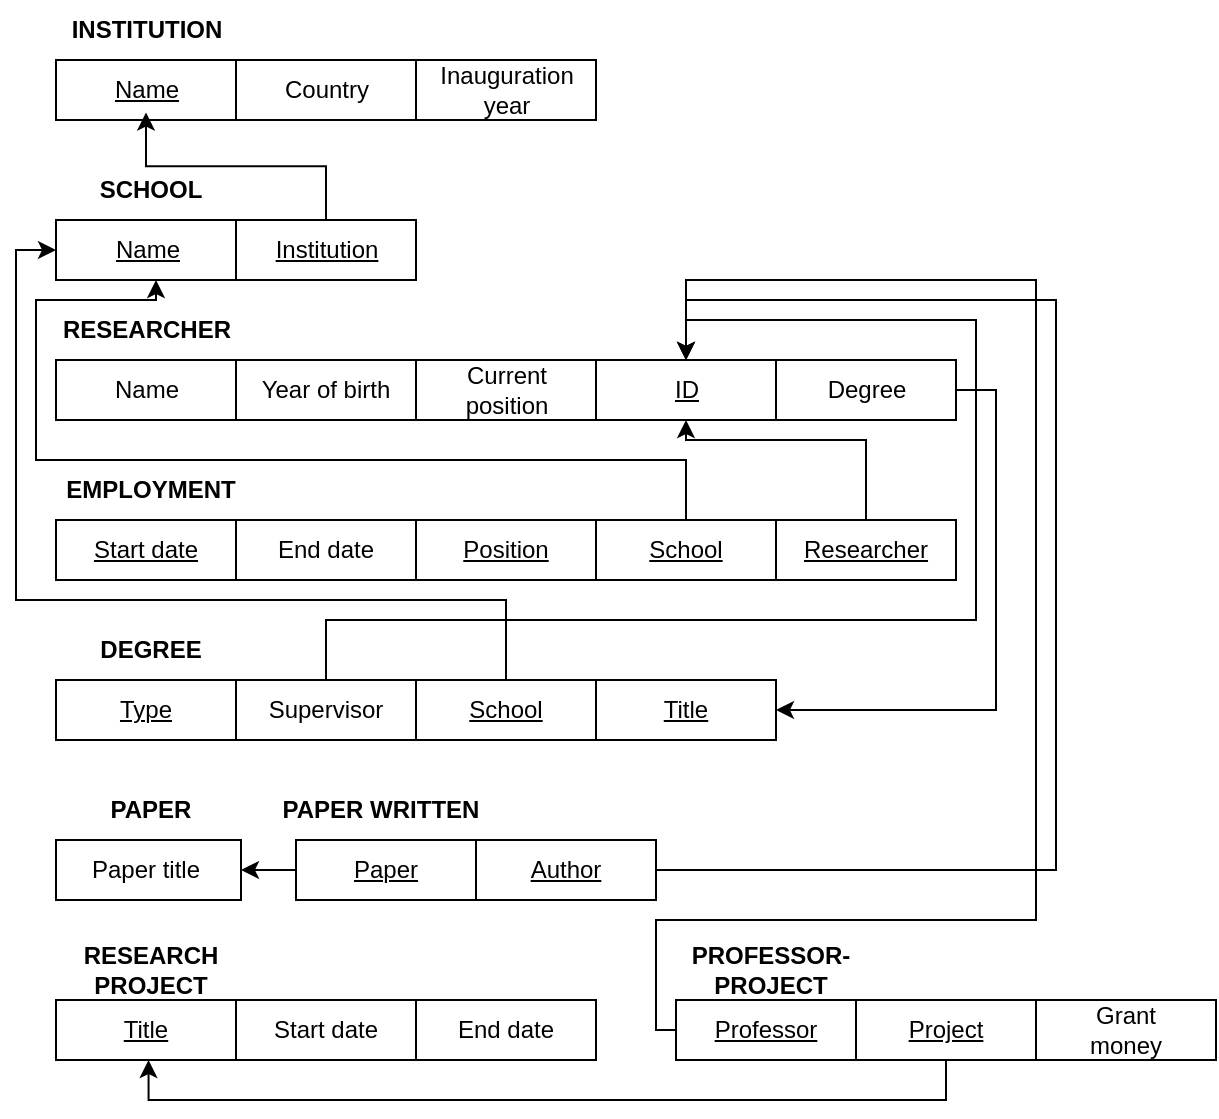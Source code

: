 <mxfile version="16.4.2" type="device"><diagram id="_RidITFOAWasYFkP9bTv" name="Page-1"><mxGraphModel dx="806" dy="637" grid="1" gridSize="10" guides="1" tooltips="1" connect="1" arrows="1" fold="1" page="1" pageScale="1" pageWidth="827" pageHeight="1169" math="0" shadow="0"><root><mxCell id="0"/><mxCell id="1" parent="0"/><mxCell id="AV5qrMUEDfB4HR9doWFi-16" value="" style="group;fontStyle=0" vertex="1" connectable="0" parent="1"><mxGeometry x="40" y="50" width="90" height="30" as="geometry"/></mxCell><mxCell id="AV5qrMUEDfB4HR9doWFi-14" value="" style="rounded=0;whiteSpace=wrap;html=1;" vertex="1" parent="AV5qrMUEDfB4HR9doWFi-16"><mxGeometry width="90" height="30" as="geometry"/></mxCell><mxCell id="AV5qrMUEDfB4HR9doWFi-15" value="&lt;u&gt;Name&lt;/u&gt;" style="text;html=1;strokeColor=none;fillColor=none;align=center;verticalAlign=middle;whiteSpace=wrap;rounded=0;" vertex="1" parent="AV5qrMUEDfB4HR9doWFi-16"><mxGeometry x="22.5" y="3.75" width="45" height="22.5" as="geometry"/></mxCell><mxCell id="AV5qrMUEDfB4HR9doWFi-17" value="&lt;b&gt;INSTITUTION&lt;/b&gt;" style="text;html=1;strokeColor=none;fillColor=none;align=center;verticalAlign=middle;whiteSpace=wrap;rounded=0;" vertex="1" parent="1"><mxGeometry x="37.5" y="20" width="95" height="30" as="geometry"/></mxCell><mxCell id="AV5qrMUEDfB4HR9doWFi-18" value="" style="group" vertex="1" connectable="0" parent="1"><mxGeometry x="220" y="50" width="90" height="30" as="geometry"/></mxCell><mxCell id="AV5qrMUEDfB4HR9doWFi-19" value="" style="rounded=0;whiteSpace=wrap;html=1;" vertex="1" parent="AV5qrMUEDfB4HR9doWFi-18"><mxGeometry width="90" height="30" as="geometry"/></mxCell><mxCell id="AV5qrMUEDfB4HR9doWFi-20" value="Inauguration year" style="text;html=1;strokeColor=none;fillColor=none;align=center;verticalAlign=middle;whiteSpace=wrap;rounded=0;" vertex="1" parent="AV5qrMUEDfB4HR9doWFi-18"><mxGeometry x="22.5" y="3.75" width="45" height="22.5" as="geometry"/></mxCell><mxCell id="AV5qrMUEDfB4HR9doWFi-22" value="" style="group" vertex="1" connectable="0" parent="1"><mxGeometry x="130" y="50" width="90" height="30" as="geometry"/></mxCell><mxCell id="AV5qrMUEDfB4HR9doWFi-23" value="" style="rounded=0;whiteSpace=wrap;html=1;" vertex="1" parent="AV5qrMUEDfB4HR9doWFi-22"><mxGeometry width="90" height="30" as="geometry"/></mxCell><mxCell id="AV5qrMUEDfB4HR9doWFi-24" value="Country" style="text;html=1;strokeColor=none;fillColor=none;align=center;verticalAlign=middle;whiteSpace=wrap;rounded=0;" vertex="1" parent="AV5qrMUEDfB4HR9doWFi-22"><mxGeometry x="22.5" y="3.75" width="45" height="22.5" as="geometry"/></mxCell><mxCell id="AV5qrMUEDfB4HR9doWFi-25" value="" style="group" vertex="1" connectable="0" parent="1"><mxGeometry x="40" y="130" width="92.5" height="30" as="geometry"/></mxCell><mxCell id="AV5qrMUEDfB4HR9doWFi-26" value="" style="rounded=0;whiteSpace=wrap;html=1;" vertex="1" parent="AV5qrMUEDfB4HR9doWFi-25"><mxGeometry width="92.5" height="30" as="geometry"/></mxCell><mxCell id="AV5qrMUEDfB4HR9doWFi-27" value="&lt;u&gt;Name&lt;/u&gt;" style="text;html=1;strokeColor=none;fillColor=none;align=center;verticalAlign=middle;whiteSpace=wrap;rounded=0;" vertex="1" parent="AV5qrMUEDfB4HR9doWFi-25"><mxGeometry x="23.125" y="3.75" width="46.25" height="22.5" as="geometry"/></mxCell><mxCell id="AV5qrMUEDfB4HR9doWFi-28" value="&lt;b&gt;SCHOOL&lt;/b&gt;" style="text;html=1;strokeColor=none;fillColor=none;align=center;verticalAlign=middle;whiteSpace=wrap;rounded=0;" vertex="1" parent="1"><mxGeometry x="40" y="100" width="95" height="30" as="geometry"/></mxCell><mxCell id="AV5qrMUEDfB4HR9doWFi-29" value="" style="group" vertex="1" connectable="0" parent="1"><mxGeometry x="130" y="130" width="90" height="30" as="geometry"/></mxCell><mxCell id="AV5qrMUEDfB4HR9doWFi-30" value="" style="rounded=0;whiteSpace=wrap;html=1;" vertex="1" parent="AV5qrMUEDfB4HR9doWFi-29"><mxGeometry width="90.0" height="30" as="geometry"/></mxCell><mxCell id="AV5qrMUEDfB4HR9doWFi-31" value="&lt;u&gt;Institution&lt;/u&gt;" style="text;html=1;strokeColor=none;fillColor=none;align=center;verticalAlign=middle;whiteSpace=wrap;rounded=0;" vertex="1" parent="AV5qrMUEDfB4HR9doWFi-29"><mxGeometry x="22.5" y="3.75" width="45.0" height="22.5" as="geometry"/></mxCell><mxCell id="AV5qrMUEDfB4HR9doWFi-34" style="edgeStyle=orthogonalEdgeStyle;rounded=0;orthogonalLoop=1;jettySize=auto;html=1;exitX=0.5;exitY=0;exitDx=0;exitDy=0;entryX=0.5;entryY=1;entryDx=0;entryDy=0;" edge="1" parent="1" source="AV5qrMUEDfB4HR9doWFi-30" target="AV5qrMUEDfB4HR9doWFi-15"><mxGeometry relative="1" as="geometry"/></mxCell><mxCell id="AV5qrMUEDfB4HR9doWFi-35" value="a" style="group;fontStyle=0" vertex="1" connectable="0" parent="1"><mxGeometry x="40" y="200" width="90" height="30" as="geometry"/></mxCell><mxCell id="AV5qrMUEDfB4HR9doWFi-36" value="" style="rounded=0;whiteSpace=wrap;html=1;" vertex="1" parent="AV5qrMUEDfB4HR9doWFi-35"><mxGeometry width="90" height="30" as="geometry"/></mxCell><mxCell id="AV5qrMUEDfB4HR9doWFi-37" value="Name" style="text;html=1;strokeColor=none;fillColor=none;align=center;verticalAlign=middle;whiteSpace=wrap;rounded=0;" vertex="1" parent="AV5qrMUEDfB4HR9doWFi-35"><mxGeometry x="22.5" y="3.75" width="45" height="22.5" as="geometry"/></mxCell><mxCell id="AV5qrMUEDfB4HR9doWFi-38" value="&lt;b&gt;RESEARCHER&lt;/b&gt;" style="text;html=1;strokeColor=none;fillColor=none;align=center;verticalAlign=middle;whiteSpace=wrap;rounded=0;" vertex="1" parent="1"><mxGeometry x="37.5" y="170" width="95" height="30" as="geometry"/></mxCell><mxCell id="AV5qrMUEDfB4HR9doWFi-39" value="" style="group" vertex="1" connectable="0" parent="1"><mxGeometry x="220" y="200" width="90" height="30" as="geometry"/></mxCell><mxCell id="AV5qrMUEDfB4HR9doWFi-40" value="" style="rounded=0;whiteSpace=wrap;html=1;" vertex="1" parent="AV5qrMUEDfB4HR9doWFi-39"><mxGeometry width="90" height="30" as="geometry"/></mxCell><mxCell id="AV5qrMUEDfB4HR9doWFi-41" value="Current position" style="text;html=1;strokeColor=none;fillColor=none;align=center;verticalAlign=middle;whiteSpace=wrap;rounded=0;" vertex="1" parent="AV5qrMUEDfB4HR9doWFi-39"><mxGeometry x="22.5" y="3.75" width="45" height="22.5" as="geometry"/></mxCell><mxCell id="AV5qrMUEDfB4HR9doWFi-42" value="" style="group" vertex="1" connectable="0" parent="1"><mxGeometry x="130" y="200" width="90" height="30" as="geometry"/></mxCell><mxCell id="AV5qrMUEDfB4HR9doWFi-43" value="" style="rounded=0;whiteSpace=wrap;html=1;" vertex="1" parent="AV5qrMUEDfB4HR9doWFi-42"><mxGeometry width="90" height="30" as="geometry"/></mxCell><mxCell id="AV5qrMUEDfB4HR9doWFi-44" value="Year of birth" style="text;html=1;strokeColor=none;fillColor=none;align=center;verticalAlign=middle;whiteSpace=wrap;rounded=0;" vertex="1" parent="AV5qrMUEDfB4HR9doWFi-42"><mxGeometry x="10" y="3.75" width="70" height="22.5" as="geometry"/></mxCell><mxCell id="AV5qrMUEDfB4HR9doWFi-55" value="" style="group" vertex="1" connectable="0" parent="1"><mxGeometry x="40" y="280" width="92.5" height="30" as="geometry"/></mxCell><mxCell id="AV5qrMUEDfB4HR9doWFi-56" value="" style="rounded=0;whiteSpace=wrap;html=1;" vertex="1" parent="AV5qrMUEDfB4HR9doWFi-55"><mxGeometry width="92.5" height="30" as="geometry"/></mxCell><mxCell id="AV5qrMUEDfB4HR9doWFi-57" value="&lt;u&gt;Start date&lt;/u&gt;" style="text;html=1;strokeColor=none;fillColor=none;align=center;verticalAlign=middle;whiteSpace=wrap;rounded=0;" vertex="1" parent="AV5qrMUEDfB4HR9doWFi-55"><mxGeometry x="10" y="3.75" width="70" height="22.5" as="geometry"/></mxCell><mxCell id="AV5qrMUEDfB4HR9doWFi-58" value="&lt;b&gt;EMPLOYMENT&lt;/b&gt;" style="text;html=1;strokeColor=none;fillColor=none;align=center;verticalAlign=middle;whiteSpace=wrap;rounded=0;" vertex="1" parent="1"><mxGeometry x="40" y="250" width="95" height="30" as="geometry"/></mxCell><mxCell id="AV5qrMUEDfB4HR9doWFi-59" value="" style="group" vertex="1" connectable="0" parent="1"><mxGeometry x="130" y="280" width="90" height="30" as="geometry"/></mxCell><mxCell id="AV5qrMUEDfB4HR9doWFi-60" value="" style="rounded=0;whiteSpace=wrap;html=1;" vertex="1" parent="AV5qrMUEDfB4HR9doWFi-59"><mxGeometry width="90.0" height="30" as="geometry"/></mxCell><mxCell id="AV5qrMUEDfB4HR9doWFi-61" value="End date" style="text;html=1;strokeColor=none;fillColor=none;align=center;verticalAlign=middle;whiteSpace=wrap;rounded=0;" vertex="1" parent="AV5qrMUEDfB4HR9doWFi-59"><mxGeometry x="10" y="3.75" width="70" height="22.5" as="geometry"/></mxCell><mxCell id="AV5qrMUEDfB4HR9doWFi-62" value="" style="group" vertex="1" connectable="0" parent="1"><mxGeometry x="310" y="200" width="90" height="30" as="geometry"/></mxCell><mxCell id="AV5qrMUEDfB4HR9doWFi-63" value="" style="rounded=0;whiteSpace=wrap;html=1;" vertex="1" parent="AV5qrMUEDfB4HR9doWFi-62"><mxGeometry width="90" height="30" as="geometry"/></mxCell><mxCell id="AV5qrMUEDfB4HR9doWFi-64" value="&lt;u&gt;ID&lt;/u&gt;" style="text;html=1;strokeColor=none;fillColor=none;align=center;verticalAlign=middle;whiteSpace=wrap;rounded=0;" vertex="1" parent="AV5qrMUEDfB4HR9doWFi-62"><mxGeometry x="22.5" y="3.75" width="45" height="22.5" as="geometry"/></mxCell><mxCell id="AV5qrMUEDfB4HR9doWFi-65" value="" style="group" vertex="1" connectable="0" parent="1"><mxGeometry x="220" y="280" width="90" height="30" as="geometry"/></mxCell><mxCell id="AV5qrMUEDfB4HR9doWFi-66" value="" style="rounded=0;whiteSpace=wrap;html=1;" vertex="1" parent="AV5qrMUEDfB4HR9doWFi-65"><mxGeometry width="90.0" height="30" as="geometry"/></mxCell><mxCell id="AV5qrMUEDfB4HR9doWFi-67" value="&lt;u&gt;Position&lt;/u&gt;" style="text;html=1;strokeColor=none;fillColor=none;align=center;verticalAlign=middle;whiteSpace=wrap;rounded=0;" vertex="1" parent="AV5qrMUEDfB4HR9doWFi-65"><mxGeometry x="10" y="3.75" width="70" height="22.5" as="geometry"/></mxCell><mxCell id="AV5qrMUEDfB4HR9doWFi-68" value="" style="group" vertex="1" connectable="0" parent="1"><mxGeometry x="310" y="280" width="90" height="30" as="geometry"/></mxCell><mxCell id="AV5qrMUEDfB4HR9doWFi-69" value="" style="rounded=0;whiteSpace=wrap;html=1;" vertex="1" parent="AV5qrMUEDfB4HR9doWFi-68"><mxGeometry width="90.0" height="30" as="geometry"/></mxCell><mxCell id="AV5qrMUEDfB4HR9doWFi-70" value="&lt;u&gt;School&lt;/u&gt;" style="text;html=1;strokeColor=none;fillColor=none;align=center;verticalAlign=middle;whiteSpace=wrap;rounded=0;" vertex="1" parent="AV5qrMUEDfB4HR9doWFi-68"><mxGeometry x="10" y="3.75" width="70" height="22.5" as="geometry"/></mxCell><mxCell id="AV5qrMUEDfB4HR9doWFi-72" style="edgeStyle=orthogonalEdgeStyle;rounded=0;orthogonalLoop=1;jettySize=auto;html=1;exitX=0.5;exitY=0;exitDx=0;exitDy=0;" edge="1" parent="1" source="AV5qrMUEDfB4HR9doWFi-69"><mxGeometry relative="1" as="geometry"><mxPoint x="90" y="160" as="targetPoint"/><Array as="points"><mxPoint x="355" y="250"/><mxPoint x="30" y="250"/><mxPoint x="30" y="170"/><mxPoint x="90" y="170"/></Array></mxGeometry></mxCell><mxCell id="AV5qrMUEDfB4HR9doWFi-73" value="" style="group" vertex="1" connectable="0" parent="1"><mxGeometry x="400" y="280" width="90" height="30" as="geometry"/></mxCell><mxCell id="AV5qrMUEDfB4HR9doWFi-74" value="" style="rounded=0;whiteSpace=wrap;html=1;" vertex="1" parent="AV5qrMUEDfB4HR9doWFi-73"><mxGeometry width="90.0" height="30" as="geometry"/></mxCell><mxCell id="AV5qrMUEDfB4HR9doWFi-75" value="&lt;u&gt;Researcher&lt;/u&gt;" style="text;html=1;strokeColor=none;fillColor=none;align=center;verticalAlign=middle;whiteSpace=wrap;rounded=0;" vertex="1" parent="AV5qrMUEDfB4HR9doWFi-73"><mxGeometry x="10" y="3.75" width="70" height="22.5" as="geometry"/></mxCell><mxCell id="AV5qrMUEDfB4HR9doWFi-78" style="edgeStyle=orthogonalEdgeStyle;rounded=0;orthogonalLoop=1;jettySize=auto;html=1;entryX=0.5;entryY=1;entryDx=0;entryDy=0;" edge="1" parent="1" source="AV5qrMUEDfB4HR9doWFi-74" target="AV5qrMUEDfB4HR9doWFi-63"><mxGeometry relative="1" as="geometry"><Array as="points"><mxPoint x="445" y="240"/><mxPoint x="355" y="240"/></Array></mxGeometry></mxCell><mxCell id="AV5qrMUEDfB4HR9doWFi-79" value="" style="group" vertex="1" connectable="0" parent="1"><mxGeometry x="40" y="360" width="92.5" height="30" as="geometry"/></mxCell><mxCell id="AV5qrMUEDfB4HR9doWFi-80" value="" style="rounded=0;whiteSpace=wrap;html=1;" vertex="1" parent="AV5qrMUEDfB4HR9doWFi-79"><mxGeometry width="92.5" height="30" as="geometry"/></mxCell><mxCell id="AV5qrMUEDfB4HR9doWFi-81" value="&lt;u&gt;Type&lt;/u&gt;" style="text;html=1;strokeColor=none;fillColor=none;align=center;verticalAlign=middle;whiteSpace=wrap;rounded=0;" vertex="1" parent="AV5qrMUEDfB4HR9doWFi-79"><mxGeometry x="10" y="3.75" width="70" height="22.5" as="geometry"/></mxCell><mxCell id="AV5qrMUEDfB4HR9doWFi-82" value="&lt;b&gt;DEGREE&lt;/b&gt;" style="text;html=1;strokeColor=none;fillColor=none;align=center;verticalAlign=middle;whiteSpace=wrap;rounded=0;" vertex="1" parent="1"><mxGeometry x="40" y="330" width="95" height="30" as="geometry"/></mxCell><mxCell id="AV5qrMUEDfB4HR9doWFi-83" value="" style="group" vertex="1" connectable="0" parent="1"><mxGeometry x="130" y="360" width="90" height="30" as="geometry"/></mxCell><mxCell id="AV5qrMUEDfB4HR9doWFi-84" value="" style="rounded=0;whiteSpace=wrap;html=1;" vertex="1" parent="AV5qrMUEDfB4HR9doWFi-83"><mxGeometry width="90.0" height="30" as="geometry"/></mxCell><mxCell id="AV5qrMUEDfB4HR9doWFi-85" value="Supervisor" style="text;html=1;strokeColor=none;fillColor=none;align=center;verticalAlign=middle;whiteSpace=wrap;rounded=0;" vertex="1" parent="AV5qrMUEDfB4HR9doWFi-83"><mxGeometry x="10" y="3.75" width="70" height="22.5" as="geometry"/></mxCell><mxCell id="AV5qrMUEDfB4HR9doWFi-86" value="" style="group" vertex="1" connectable="0" parent="1"><mxGeometry x="220" y="360" width="90" height="30" as="geometry"/></mxCell><mxCell id="AV5qrMUEDfB4HR9doWFi-87" value="" style="rounded=0;whiteSpace=wrap;html=1;" vertex="1" parent="AV5qrMUEDfB4HR9doWFi-86"><mxGeometry width="90.0" height="30" as="geometry"/></mxCell><mxCell id="AV5qrMUEDfB4HR9doWFi-88" value="&lt;u&gt;School&lt;/u&gt;" style="text;html=1;strokeColor=none;fillColor=none;align=center;verticalAlign=middle;whiteSpace=wrap;rounded=0;" vertex="1" parent="AV5qrMUEDfB4HR9doWFi-86"><mxGeometry x="10" y="3.75" width="70" height="22.5" as="geometry"/></mxCell><mxCell id="AV5qrMUEDfB4HR9doWFi-89" value="" style="group" vertex="1" connectable="0" parent="1"><mxGeometry x="310" y="360" width="90" height="30" as="geometry"/></mxCell><mxCell id="AV5qrMUEDfB4HR9doWFi-90" value="" style="rounded=0;whiteSpace=wrap;html=1;" vertex="1" parent="AV5qrMUEDfB4HR9doWFi-89"><mxGeometry width="90.0" height="30" as="geometry"/></mxCell><mxCell id="AV5qrMUEDfB4HR9doWFi-91" value="&lt;u&gt;Title&lt;/u&gt;" style="text;html=1;strokeColor=none;fillColor=none;align=center;verticalAlign=middle;whiteSpace=wrap;rounded=0;" vertex="1" parent="AV5qrMUEDfB4HR9doWFi-89"><mxGeometry x="10" y="3.75" width="70" height="22.5" as="geometry"/></mxCell><mxCell id="AV5qrMUEDfB4HR9doWFi-92" style="edgeStyle=orthogonalEdgeStyle;rounded=0;orthogonalLoop=1;jettySize=auto;html=1;exitX=0.5;exitY=0;exitDx=0;exitDy=0;entryX=0.5;entryY=0;entryDx=0;entryDy=0;" edge="1" parent="1" source="AV5qrMUEDfB4HR9doWFi-84" target="AV5qrMUEDfB4HR9doWFi-63"><mxGeometry relative="1" as="geometry"><Array as="points"><mxPoint x="175" y="330"/><mxPoint x="500" y="330"/><mxPoint x="500" y="180"/><mxPoint x="355" y="180"/></Array></mxGeometry></mxCell><mxCell id="AV5qrMUEDfB4HR9doWFi-93" style="edgeStyle=orthogonalEdgeStyle;rounded=0;orthogonalLoop=1;jettySize=auto;html=1;exitX=0.5;exitY=0;exitDx=0;exitDy=0;entryX=0;entryY=0.5;entryDx=0;entryDy=0;" edge="1" parent="1" source="AV5qrMUEDfB4HR9doWFi-87" target="AV5qrMUEDfB4HR9doWFi-26"><mxGeometry relative="1" as="geometry"><Array as="points"><mxPoint x="265" y="320"/><mxPoint x="20" y="320"/><mxPoint x="20" y="145"/></Array></mxGeometry></mxCell><mxCell id="AV5qrMUEDfB4HR9doWFi-94" value="" style="group" vertex="1" connectable="0" parent="1"><mxGeometry x="400" y="200" width="90" height="30" as="geometry"/></mxCell><mxCell id="AV5qrMUEDfB4HR9doWFi-95" value="" style="rounded=0;whiteSpace=wrap;html=1;" vertex="1" parent="AV5qrMUEDfB4HR9doWFi-94"><mxGeometry width="90" height="30" as="geometry"/></mxCell><mxCell id="AV5qrMUEDfB4HR9doWFi-96" value="Degree" style="text;html=1;strokeColor=none;fillColor=none;align=center;verticalAlign=middle;whiteSpace=wrap;rounded=0;" vertex="1" parent="AV5qrMUEDfB4HR9doWFi-94"><mxGeometry x="22.5" y="3.75" width="45" height="22.5" as="geometry"/></mxCell><mxCell id="AV5qrMUEDfB4HR9doWFi-97" style="edgeStyle=orthogonalEdgeStyle;rounded=0;orthogonalLoop=1;jettySize=auto;html=1;entryX=1;entryY=0.5;entryDx=0;entryDy=0;" edge="1" parent="1" source="AV5qrMUEDfB4HR9doWFi-95" target="AV5qrMUEDfB4HR9doWFi-90"><mxGeometry relative="1" as="geometry"><Array as="points"><mxPoint x="510" y="215"/><mxPoint x="510" y="375"/></Array></mxGeometry></mxCell><mxCell id="AV5qrMUEDfB4HR9doWFi-98" value="" style="group" vertex="1" connectable="0" parent="1"><mxGeometry x="40" y="440" width="92.5" height="30" as="geometry"/></mxCell><mxCell id="AV5qrMUEDfB4HR9doWFi-99" value="" style="rounded=0;whiteSpace=wrap;html=1;" vertex="1" parent="AV5qrMUEDfB4HR9doWFi-98"><mxGeometry width="92.5" height="30" as="geometry"/></mxCell><mxCell id="AV5qrMUEDfB4HR9doWFi-100" value="Paper title" style="text;html=1;strokeColor=none;fillColor=none;align=center;verticalAlign=middle;whiteSpace=wrap;rounded=0;" vertex="1" parent="AV5qrMUEDfB4HR9doWFi-98"><mxGeometry x="10" y="3.75" width="70" height="22.5" as="geometry"/></mxCell><mxCell id="AV5qrMUEDfB4HR9doWFi-101" value="&lt;b&gt;PAPER&lt;/b&gt;" style="text;html=1;strokeColor=none;fillColor=none;align=center;verticalAlign=middle;whiteSpace=wrap;rounded=0;" vertex="1" parent="1"><mxGeometry x="40" y="410" width="95" height="30" as="geometry"/></mxCell><mxCell id="AV5qrMUEDfB4HR9doWFi-108" value="" style="group" vertex="1" connectable="0" parent="1"><mxGeometry x="160" y="440" width="92.5" height="30" as="geometry"/></mxCell><mxCell id="AV5qrMUEDfB4HR9doWFi-109" value="" style="rounded=0;whiteSpace=wrap;html=1;" vertex="1" parent="AV5qrMUEDfB4HR9doWFi-108"><mxGeometry width="92.5" height="30" as="geometry"/></mxCell><mxCell id="AV5qrMUEDfB4HR9doWFi-110" value="&lt;u&gt;Paper&lt;/u&gt;" style="text;html=1;strokeColor=none;fillColor=none;align=center;verticalAlign=middle;whiteSpace=wrap;rounded=0;" vertex="1" parent="AV5qrMUEDfB4HR9doWFi-108"><mxGeometry x="10" y="3.75" width="70" height="22.5" as="geometry"/></mxCell><mxCell id="AV5qrMUEDfB4HR9doWFi-111" value="&lt;b&gt;PAPER WRITTEN&lt;br&gt;&lt;/b&gt;" style="text;html=1;strokeColor=none;fillColor=none;align=center;verticalAlign=middle;whiteSpace=wrap;rounded=0;" vertex="1" parent="1"><mxGeometry x="150" y="410" width="105" height="30" as="geometry"/></mxCell><mxCell id="AV5qrMUEDfB4HR9doWFi-112" value="" style="group" vertex="1" connectable="0" parent="1"><mxGeometry x="250" y="440" width="90" height="30" as="geometry"/></mxCell><mxCell id="AV5qrMUEDfB4HR9doWFi-113" value="" style="rounded=0;whiteSpace=wrap;html=1;" vertex="1" parent="AV5qrMUEDfB4HR9doWFi-112"><mxGeometry width="90.0" height="30" as="geometry"/></mxCell><mxCell id="AV5qrMUEDfB4HR9doWFi-114" value="&lt;u&gt;Author&lt;/u&gt;" style="text;html=1;strokeColor=none;fillColor=none;align=center;verticalAlign=middle;whiteSpace=wrap;rounded=0;" vertex="1" parent="AV5qrMUEDfB4HR9doWFi-112"><mxGeometry x="10" y="3.75" width="70" height="22.5" as="geometry"/></mxCell><mxCell id="AV5qrMUEDfB4HR9doWFi-115" style="edgeStyle=orthogonalEdgeStyle;rounded=0;orthogonalLoop=1;jettySize=auto;html=1;exitX=0;exitY=0.5;exitDx=0;exitDy=0;entryX=1;entryY=0.5;entryDx=0;entryDy=0;" edge="1" parent="1" source="AV5qrMUEDfB4HR9doWFi-109" target="AV5qrMUEDfB4HR9doWFi-99"><mxGeometry relative="1" as="geometry"/></mxCell><mxCell id="AV5qrMUEDfB4HR9doWFi-116" style="edgeStyle=orthogonalEdgeStyle;rounded=0;orthogonalLoop=1;jettySize=auto;html=1;entryX=0.5;entryY=0;entryDx=0;entryDy=0;" edge="1" parent="1" source="AV5qrMUEDfB4HR9doWFi-113" target="AV5qrMUEDfB4HR9doWFi-63"><mxGeometry relative="1" as="geometry"><Array as="points"><mxPoint x="540" y="455"/><mxPoint x="540" y="170"/><mxPoint x="355" y="170"/></Array></mxGeometry></mxCell><mxCell id="AV5qrMUEDfB4HR9doWFi-117" value="" style="group" vertex="1" connectable="0" parent="1"><mxGeometry x="40" y="520" width="92.5" height="30" as="geometry"/></mxCell><mxCell id="AV5qrMUEDfB4HR9doWFi-118" value="" style="rounded=0;whiteSpace=wrap;html=1;" vertex="1" parent="AV5qrMUEDfB4HR9doWFi-117"><mxGeometry width="92.5" height="30" as="geometry"/></mxCell><mxCell id="AV5qrMUEDfB4HR9doWFi-119" value="&lt;u&gt;Title&lt;/u&gt;" style="text;html=1;strokeColor=none;fillColor=none;align=center;verticalAlign=middle;whiteSpace=wrap;rounded=0;" vertex="1" parent="AV5qrMUEDfB4HR9doWFi-117"><mxGeometry x="10" y="3.75" width="70" height="22.5" as="geometry"/></mxCell><mxCell id="AV5qrMUEDfB4HR9doWFi-120" value="&lt;b&gt;RESEARCH PROJECT&lt;br&gt;&lt;/b&gt;" style="text;html=1;strokeColor=none;fillColor=none;align=center;verticalAlign=middle;whiteSpace=wrap;rounded=0;" vertex="1" parent="1"><mxGeometry x="40" y="490" width="95" height="30" as="geometry"/></mxCell><mxCell id="AV5qrMUEDfB4HR9doWFi-121" value="" style="group" vertex="1" connectable="0" parent="1"><mxGeometry x="130" y="520" width="90" height="30" as="geometry"/></mxCell><mxCell id="AV5qrMUEDfB4HR9doWFi-122" value="" style="rounded=0;whiteSpace=wrap;html=1;" vertex="1" parent="AV5qrMUEDfB4HR9doWFi-121"><mxGeometry width="90.0" height="30" as="geometry"/></mxCell><mxCell id="AV5qrMUEDfB4HR9doWFi-123" value="Start date" style="text;html=1;strokeColor=none;fillColor=none;align=center;verticalAlign=middle;whiteSpace=wrap;rounded=0;" vertex="1" parent="AV5qrMUEDfB4HR9doWFi-121"><mxGeometry x="10" y="3.75" width="70" height="22.5" as="geometry"/></mxCell><mxCell id="AV5qrMUEDfB4HR9doWFi-124" value="" style="group" vertex="1" connectable="0" parent="1"><mxGeometry x="220" y="520" width="90" height="30" as="geometry"/></mxCell><mxCell id="AV5qrMUEDfB4HR9doWFi-125" value="" style="rounded=0;whiteSpace=wrap;html=1;" vertex="1" parent="AV5qrMUEDfB4HR9doWFi-124"><mxGeometry width="90.0" height="30" as="geometry"/></mxCell><mxCell id="AV5qrMUEDfB4HR9doWFi-126" value="End date" style="text;html=1;strokeColor=none;fillColor=none;align=center;verticalAlign=middle;whiteSpace=wrap;rounded=0;" vertex="1" parent="AV5qrMUEDfB4HR9doWFi-124"><mxGeometry x="10" y="3.75" width="70" height="22.5" as="geometry"/></mxCell><mxCell id="AV5qrMUEDfB4HR9doWFi-134" value="" style="group" vertex="1" connectable="0" parent="1"><mxGeometry x="350" y="520" width="92.5" height="30" as="geometry"/></mxCell><mxCell id="AV5qrMUEDfB4HR9doWFi-135" value="" style="rounded=0;whiteSpace=wrap;html=1;" vertex="1" parent="AV5qrMUEDfB4HR9doWFi-134"><mxGeometry width="92.5" height="30" as="geometry"/></mxCell><mxCell id="AV5qrMUEDfB4HR9doWFi-136" value="&lt;u&gt;Professor&lt;/u&gt;" style="text;html=1;strokeColor=none;fillColor=none;align=center;verticalAlign=middle;whiteSpace=wrap;rounded=0;" vertex="1" parent="AV5qrMUEDfB4HR9doWFi-134"><mxGeometry x="10" y="3.75" width="70" height="22.5" as="geometry"/></mxCell><mxCell id="AV5qrMUEDfB4HR9doWFi-137" value="&lt;b&gt;PROFESSOR-PROJECT&lt;br&gt;&lt;/b&gt;" style="text;html=1;strokeColor=none;fillColor=none;align=center;verticalAlign=middle;whiteSpace=wrap;rounded=0;" vertex="1" parent="1"><mxGeometry x="350" y="490" width="95" height="30" as="geometry"/></mxCell><mxCell id="AV5qrMUEDfB4HR9doWFi-138" value="" style="group" vertex="1" connectable="0" parent="1"><mxGeometry x="440" y="520" width="90" height="30" as="geometry"/></mxCell><mxCell id="AV5qrMUEDfB4HR9doWFi-139" value="" style="rounded=0;whiteSpace=wrap;html=1;" vertex="1" parent="AV5qrMUEDfB4HR9doWFi-138"><mxGeometry width="90.0" height="30" as="geometry"/></mxCell><mxCell id="AV5qrMUEDfB4HR9doWFi-140" value="&lt;u&gt;Project&lt;/u&gt;" style="text;html=1;strokeColor=none;fillColor=none;align=center;verticalAlign=middle;whiteSpace=wrap;rounded=0;" vertex="1" parent="AV5qrMUEDfB4HR9doWFi-138"><mxGeometry x="10" y="3.75" width="70" height="22.5" as="geometry"/></mxCell><mxCell id="AV5qrMUEDfB4HR9doWFi-141" value="" style="group" vertex="1" connectable="0" parent="1"><mxGeometry x="530" y="520" width="90" height="30" as="geometry"/></mxCell><mxCell id="AV5qrMUEDfB4HR9doWFi-142" value="" style="rounded=0;whiteSpace=wrap;html=1;" vertex="1" parent="AV5qrMUEDfB4HR9doWFi-141"><mxGeometry width="90.0" height="30" as="geometry"/></mxCell><mxCell id="AV5qrMUEDfB4HR9doWFi-143" value="Grant money" style="text;html=1;strokeColor=none;fillColor=none;align=center;verticalAlign=middle;whiteSpace=wrap;rounded=0;" vertex="1" parent="AV5qrMUEDfB4HR9doWFi-141"><mxGeometry x="10" y="3.75" width="70" height="22.5" as="geometry"/></mxCell><mxCell id="AV5qrMUEDfB4HR9doWFi-144" style="edgeStyle=orthogonalEdgeStyle;rounded=0;orthogonalLoop=1;jettySize=auto;html=1;entryX=0.5;entryY=1;entryDx=0;entryDy=0;" edge="1" parent="1" source="AV5qrMUEDfB4HR9doWFi-139" target="AV5qrMUEDfB4HR9doWFi-118"><mxGeometry relative="1" as="geometry"><Array as="points"><mxPoint x="485" y="570"/><mxPoint x="86" y="570"/></Array></mxGeometry></mxCell><mxCell id="AV5qrMUEDfB4HR9doWFi-145" style="edgeStyle=orthogonalEdgeStyle;rounded=0;orthogonalLoop=1;jettySize=auto;html=1;exitX=0;exitY=0.5;exitDx=0;exitDy=0;entryX=0.5;entryY=0;entryDx=0;entryDy=0;" edge="1" parent="1" source="AV5qrMUEDfB4HR9doWFi-135" target="AV5qrMUEDfB4HR9doWFi-63"><mxGeometry relative="1" as="geometry"><Array as="points"><mxPoint x="340" y="535"/><mxPoint x="340" y="480"/><mxPoint x="530" y="480"/><mxPoint x="530" y="160"/><mxPoint x="355" y="160"/></Array></mxGeometry></mxCell></root></mxGraphModel></diagram></mxfile>